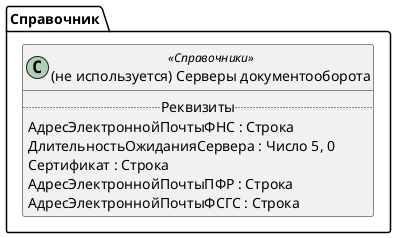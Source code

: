 ﻿@startuml УдалитьСерверыДокументооборота
'!include templates.wsd
'..\include templates.wsd
class Справочник.УдалитьСерверыДокументооборота as "(не используется) Серверы документооборота" <<Справочники>>
{
..Реквизиты..
АдресЭлектроннойПочтыФНС : Строка
ДлительностьОжиданияСервера : Число 5, 0
Сертификат : Строка
АдресЭлектроннойПочтыПФР : Строка
АдресЭлектроннойПочтыФСГС : Строка
}
@enduml
